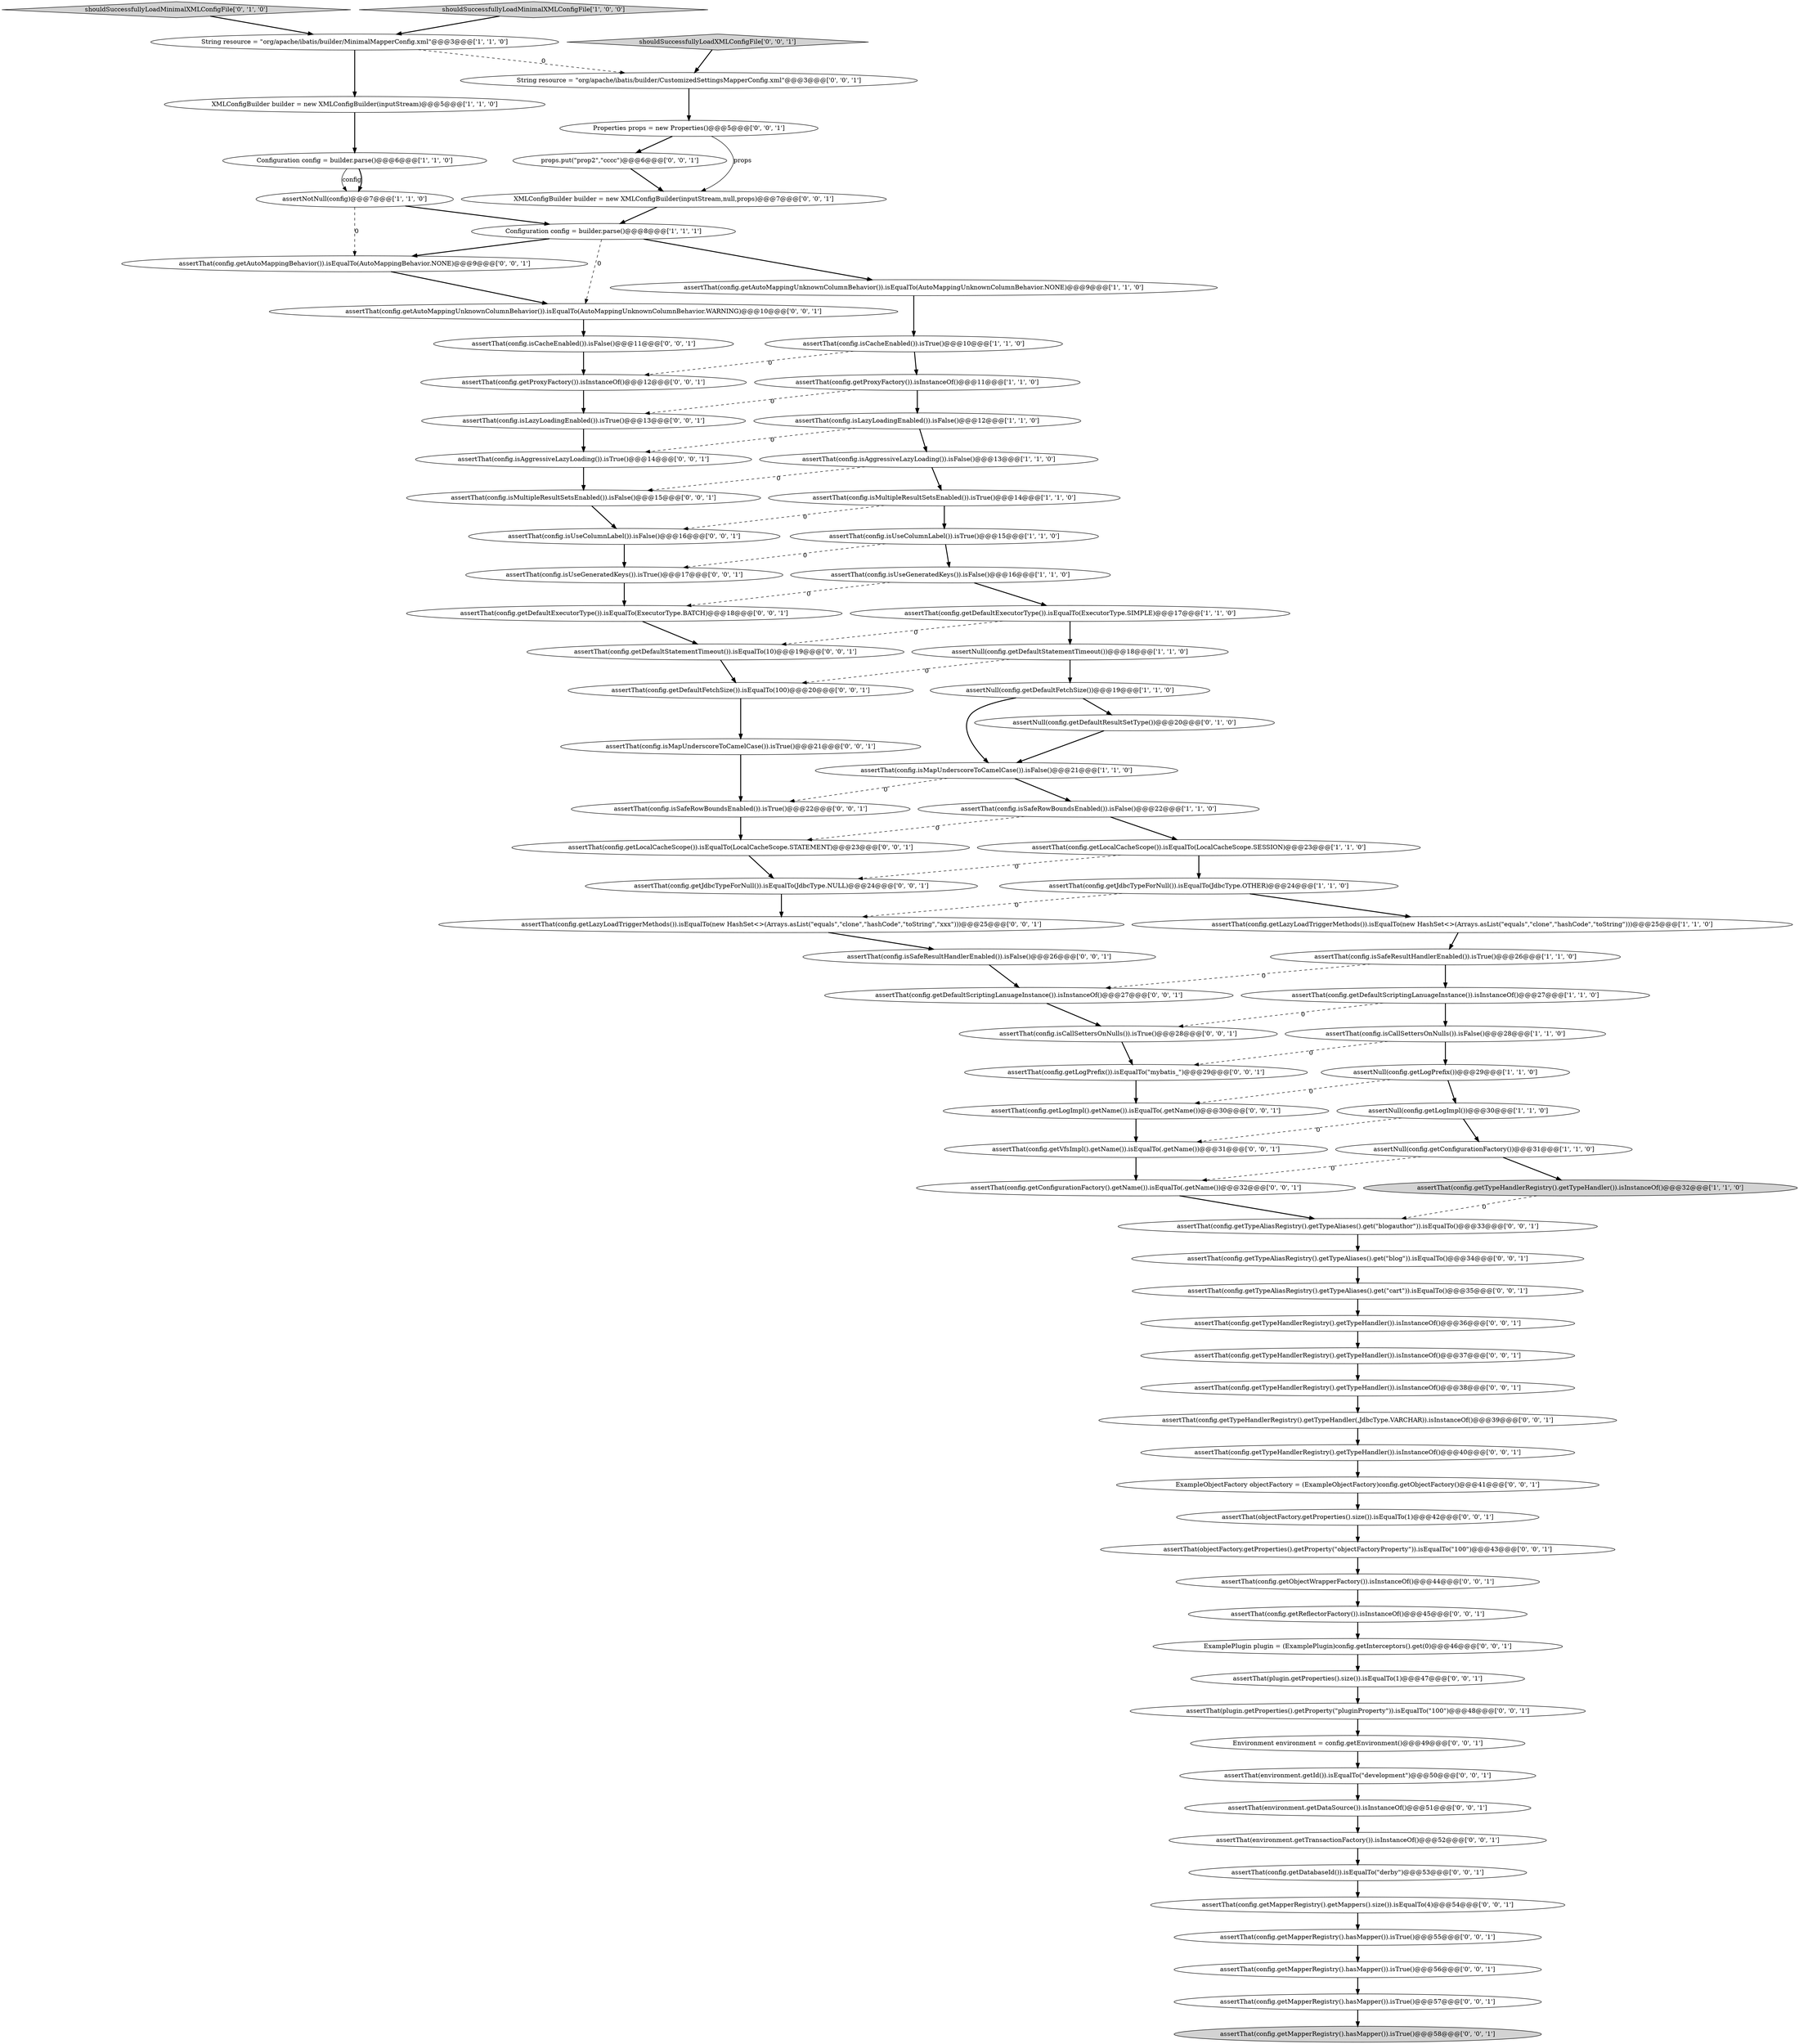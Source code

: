 digraph {
14 [style = filled, label = "assertThat(config.isMultipleResultSetsEnabled()).isTrue()@@@14@@@['1', '1', '0']", fillcolor = white, shape = ellipse image = "AAA0AAABBB1BBB"];
18 [style = filled, label = "assertThat(config.isMapUnderscoreToCamelCase()).isFalse()@@@21@@@['1', '1', '0']", fillcolor = white, shape = ellipse image = "AAA0AAABBB1BBB"];
57 [style = filled, label = "assertThat(config.getDefaultFetchSize()).isEqualTo(100)@@@20@@@['0', '0', '1']", fillcolor = white, shape = ellipse image = "AAA0AAABBB3BBB"];
83 [style = filled, label = "assertThat(config.isMultipleResultSetsEnabled()).isFalse()@@@15@@@['0', '0', '1']", fillcolor = white, shape = ellipse image = "AAA0AAABBB3BBB"];
3 [style = filled, label = "assertNull(config.getDefaultStatementTimeout())@@@18@@@['1', '1', '0']", fillcolor = white, shape = ellipse image = "AAA0AAABBB1BBB"];
29 [style = filled, label = "assertNull(config.getDefaultResultSetType())@@@20@@@['0', '1', '0']", fillcolor = white, shape = ellipse image = "AAA1AAABBB2BBB"];
13 [style = filled, label = "assertThat(config.isCallSettersOnNulls()).isFalse()@@@28@@@['1', '1', '0']", fillcolor = white, shape = ellipse image = "AAA0AAABBB1BBB"];
52 [style = filled, label = "assertThat(config.getMapperRegistry().hasMapper()).isTrue()@@@55@@@['0', '0', '1']", fillcolor = white, shape = ellipse image = "AAA0AAABBB3BBB"];
5 [style = filled, label = "String resource = \"org/apache/ibatis/builder/MinimalMapperConfig.xml\"@@@3@@@['1', '1', '0']", fillcolor = white, shape = ellipse image = "AAA0AAABBB1BBB"];
21 [style = filled, label = "assertThat(config.getJdbcTypeForNull()).isEqualTo(JdbcType.OTHER)@@@24@@@['1', '1', '0']", fillcolor = white, shape = ellipse image = "AAA0AAABBB1BBB"];
43 [style = filled, label = "assertThat(config.getVfsImpl().getName()).isEqualTo(.getName())@@@31@@@['0', '0', '1']", fillcolor = white, shape = ellipse image = "AAA0AAABBB3BBB"];
60 [style = filled, label = "assertThat(config.getTypeHandlerRegistry().getTypeHandler(,JdbcType.VARCHAR)).isInstanceOf()@@@39@@@['0', '0', '1']", fillcolor = white, shape = ellipse image = "AAA0AAABBB3BBB"];
68 [style = filled, label = "shouldSuccessfullyLoadXMLConfigFile['0', '0', '1']", fillcolor = lightgray, shape = diamond image = "AAA0AAABBB3BBB"];
37 [style = filled, label = "ExampleObjectFactory objectFactory = (ExampleObjectFactory)config.getObjectFactory()@@@41@@@['0', '0', '1']", fillcolor = white, shape = ellipse image = "AAA0AAABBB3BBB"];
42 [style = filled, label = "assertThat(config.isUseColumnLabel()).isFalse()@@@16@@@['0', '0', '1']", fillcolor = white, shape = ellipse image = "AAA0AAABBB3BBB"];
84 [style = filled, label = "assertThat(config.getTypeAliasRegistry().getTypeAliases().get(\"blog\")).isEqualTo()@@@34@@@['0', '0', '1']", fillcolor = white, shape = ellipse image = "AAA0AAABBB3BBB"];
32 [style = filled, label = "assertThat(config.getDefaultStatementTimeout()).isEqualTo(10)@@@19@@@['0', '0', '1']", fillcolor = white, shape = ellipse image = "AAA0AAABBB3BBB"];
70 [style = filled, label = "assertThat(config.getLogImpl().getName()).isEqualTo(.getName())@@@30@@@['0', '0', '1']", fillcolor = white, shape = ellipse image = "AAA0AAABBB3BBB"];
19 [style = filled, label = "assertThat(config.getProxyFactory()).isInstanceOf()@@@11@@@['1', '1', '0']", fillcolor = white, shape = ellipse image = "AAA0AAABBB1BBB"];
7 [style = filled, label = "assertThat(config.isSafeResultHandlerEnabled()).isTrue()@@@26@@@['1', '1', '0']", fillcolor = white, shape = ellipse image = "AAA0AAABBB1BBB"];
28 [style = filled, label = "assertThat(config.getLazyLoadTriggerMethods()).isEqualTo(new HashSet<>(Arrays.asList(\"equals\",\"clone\",\"hashCode\",\"toString\")))@@@25@@@['1', '1', '0']", fillcolor = white, shape = ellipse image = "AAA0AAABBB1BBB"];
81 [style = filled, label = "assertThat(config.isUseGeneratedKeys()).isTrue()@@@17@@@['0', '0', '1']", fillcolor = white, shape = ellipse image = "AAA0AAABBB3BBB"];
8 [style = filled, label = "Configuration config = builder.parse()@@@6@@@['1', '1', '0']", fillcolor = white, shape = ellipse image = "AAA0AAABBB1BBB"];
51 [style = filled, label = "assertThat(config.getTypeAliasRegistry().getTypeAliases().get(\"cart\")).isEqualTo()@@@35@@@['0', '0', '1']", fillcolor = white, shape = ellipse image = "AAA0AAABBB3BBB"];
41 [style = filled, label = "assertThat(config.getAutoMappingBehavior()).isEqualTo(AutoMappingBehavior.NONE)@@@9@@@['0', '0', '1']", fillcolor = white, shape = ellipse image = "AAA0AAABBB3BBB"];
25 [style = filled, label = "assertThat(config.isLazyLoadingEnabled()).isFalse()@@@12@@@['1', '1', '0']", fillcolor = white, shape = ellipse image = "AAA0AAABBB1BBB"];
62 [style = filled, label = "assertThat(config.isAggressiveLazyLoading()).isTrue()@@@14@@@['0', '0', '1']", fillcolor = white, shape = ellipse image = "AAA0AAABBB3BBB"];
11 [style = filled, label = "assertThat(config.isUseColumnLabel()).isTrue()@@@15@@@['1', '1', '0']", fillcolor = white, shape = ellipse image = "AAA0AAABBB1BBB"];
35 [style = filled, label = "assertThat(config.isSafeRowBoundsEnabled()).isTrue()@@@22@@@['0', '0', '1']", fillcolor = white, shape = ellipse image = "AAA0AAABBB3BBB"];
55 [style = filled, label = "assertThat(config.getTypeHandlerRegistry().getTypeHandler()).isInstanceOf()@@@38@@@['0', '0', '1']", fillcolor = white, shape = ellipse image = "AAA0AAABBB3BBB"];
39 [style = filled, label = "assertThat(config.getDefaultExecutorType()).isEqualTo(ExecutorType.BATCH)@@@18@@@['0', '0', '1']", fillcolor = white, shape = ellipse image = "AAA0AAABBB3BBB"];
1 [style = filled, label = "assertThat(config.isSafeRowBoundsEnabled()).isFalse()@@@22@@@['1', '1', '0']", fillcolor = white, shape = ellipse image = "AAA0AAABBB1BBB"];
49 [style = filled, label = "assertThat(config.isLazyLoadingEnabled()).isTrue()@@@13@@@['0', '0', '1']", fillcolor = white, shape = ellipse image = "AAA0AAABBB3BBB"];
30 [style = filled, label = "shouldSuccessfullyLoadMinimalXMLConfigFile['0', '1', '0']", fillcolor = lightgray, shape = diamond image = "AAA0AAABBB2BBB"];
45 [style = filled, label = "Properties props = new Properties()@@@5@@@['0', '0', '1']", fillcolor = white, shape = ellipse image = "AAA0AAABBB3BBB"];
56 [style = filled, label = "assertThat(environment.getTransactionFactory()).isInstanceOf()@@@52@@@['0', '0', '1']", fillcolor = white, shape = ellipse image = "AAA0AAABBB3BBB"];
33 [style = filled, label = "assertThat(config.getMapperRegistry().getMappers().size()).isEqualTo(4)@@@54@@@['0', '0', '1']", fillcolor = white, shape = ellipse image = "AAA0AAABBB3BBB"];
58 [style = filled, label = "assertThat(config.getLocalCacheScope()).isEqualTo(LocalCacheScope.STATEMENT)@@@23@@@['0', '0', '1']", fillcolor = white, shape = ellipse image = "AAA0AAABBB3BBB"];
80 [style = filled, label = "ExamplePlugin plugin = (ExamplePlugin)config.getInterceptors().get(0)@@@46@@@['0', '0', '1']", fillcolor = white, shape = ellipse image = "AAA0AAABBB3BBB"];
77 [style = filled, label = "assertThat(config.getReflectorFactory()).isInstanceOf()@@@45@@@['0', '0', '1']", fillcolor = white, shape = ellipse image = "AAA0AAABBB3BBB"];
71 [style = filled, label = "assertThat(config.isCacheEnabled()).isFalse()@@@11@@@['0', '0', '1']", fillcolor = white, shape = ellipse image = "AAA0AAABBB3BBB"];
85 [style = filled, label = "assertThat(config.getTypeHandlerRegistry().getTypeHandler()).isInstanceOf()@@@36@@@['0', '0', '1']", fillcolor = white, shape = ellipse image = "AAA0AAABBB3BBB"];
36 [style = filled, label = "assertThat(config.getTypeAliasRegistry().getTypeAliases().get(\"blogauthor\")).isEqualTo()@@@33@@@['0', '0', '1']", fillcolor = white, shape = ellipse image = "AAA0AAABBB3BBB"];
12 [style = filled, label = "assertThat(config.getLocalCacheScope()).isEqualTo(LocalCacheScope.SESSION)@@@23@@@['1', '1', '0']", fillcolor = white, shape = ellipse image = "AAA0AAABBB1BBB"];
31 [style = filled, label = "assertThat(environment.getDataSource()).isInstanceOf()@@@51@@@['0', '0', '1']", fillcolor = white, shape = ellipse image = "AAA0AAABBB3BBB"];
66 [style = filled, label = "assertThat(objectFactory.getProperties().getProperty(\"objectFactoryProperty\")).isEqualTo(\"100\")@@@43@@@['0', '0', '1']", fillcolor = white, shape = ellipse image = "AAA0AAABBB3BBB"];
53 [style = filled, label = "assertThat(environment.getId()).isEqualTo(\"development\")@@@50@@@['0', '0', '1']", fillcolor = white, shape = ellipse image = "AAA0AAABBB3BBB"];
48 [style = filled, label = "assertThat(config.getMapperRegistry().hasMapper()).isTrue()@@@57@@@['0', '0', '1']", fillcolor = white, shape = ellipse image = "AAA0AAABBB3BBB"];
47 [style = filled, label = "assertThat(config.getDatabaseId()).isEqualTo(\"derby\")@@@53@@@['0', '0', '1']", fillcolor = white, shape = ellipse image = "AAA0AAABBB3BBB"];
82 [style = filled, label = "assertThat(config.getProxyFactory()).isInstanceOf()@@@12@@@['0', '0', '1']", fillcolor = white, shape = ellipse image = "AAA0AAABBB3BBB"];
46 [style = filled, label = "assertThat(objectFactory.getProperties().size()).isEqualTo(1)@@@42@@@['0', '0', '1']", fillcolor = white, shape = ellipse image = "AAA0AAABBB3BBB"];
74 [style = filled, label = "assertThat(config.isCallSettersOnNulls()).isTrue()@@@28@@@['0', '0', '1']", fillcolor = white, shape = ellipse image = "AAA0AAABBB3BBB"];
64 [style = filled, label = "assertThat(config.getLazyLoadTriggerMethods()).isEqualTo(new HashSet<>(Arrays.asList(\"equals\",\"clone\",\"hashCode\",\"toString\",\"xxx\")))@@@25@@@['0', '0', '1']", fillcolor = white, shape = ellipse image = "AAA0AAABBB3BBB"];
59 [style = filled, label = "assertThat(config.getAutoMappingUnknownColumnBehavior()).isEqualTo(AutoMappingUnknownColumnBehavior.WARNING)@@@10@@@['0', '0', '1']", fillcolor = white, shape = ellipse image = "AAA0AAABBB3BBB"];
4 [style = filled, label = "shouldSuccessfullyLoadMinimalXMLConfigFile['1', '0', '0']", fillcolor = lightgray, shape = diamond image = "AAA0AAABBB1BBB"];
15 [style = filled, label = "assertNull(config.getDefaultFetchSize())@@@19@@@['1', '1', '0']", fillcolor = white, shape = ellipse image = "AAA0AAABBB1BBB"];
10 [style = filled, label = "assertThat(config.isCacheEnabled()).isTrue()@@@10@@@['1', '1', '0']", fillcolor = white, shape = ellipse image = "AAA0AAABBB1BBB"];
27 [style = filled, label = "Configuration config = builder.parse()@@@8@@@['1', '1', '1']", fillcolor = white, shape = ellipse image = "AAA0AAABBB1BBB"];
23 [style = filled, label = "XMLConfigBuilder builder = new XMLConfigBuilder(inputStream)@@@5@@@['1', '1', '0']", fillcolor = white, shape = ellipse image = "AAA0AAABBB1BBB"];
79 [style = filled, label = "assertThat(plugin.getProperties().size()).isEqualTo(1)@@@47@@@['0', '0', '1']", fillcolor = white, shape = ellipse image = "AAA0AAABBB3BBB"];
50 [style = filled, label = "assertThat(config.getObjectWrapperFactory()).isInstanceOf()@@@44@@@['0', '0', '1']", fillcolor = white, shape = ellipse image = "AAA0AAABBB3BBB"];
75 [style = filled, label = "assertThat(config.getTypeHandlerRegistry().getTypeHandler()).isInstanceOf()@@@40@@@['0', '0', '1']", fillcolor = white, shape = ellipse image = "AAA0AAABBB3BBB"];
20 [style = filled, label = "assertThat(config.isUseGeneratedKeys()).isFalse()@@@16@@@['1', '1', '0']", fillcolor = white, shape = ellipse image = "AAA0AAABBB1BBB"];
65 [style = filled, label = "Environment environment = config.getEnvironment()@@@49@@@['0', '0', '1']", fillcolor = white, shape = ellipse image = "AAA0AAABBB3BBB"];
40 [style = filled, label = "assertThat(plugin.getProperties().getProperty(\"pluginProperty\")).isEqualTo(\"100\")@@@48@@@['0', '0', '1']", fillcolor = white, shape = ellipse image = "AAA0AAABBB3BBB"];
6 [style = filled, label = "assertNull(config.getConfigurationFactory())@@@31@@@['1', '1', '0']", fillcolor = white, shape = ellipse image = "AAA0AAABBB1BBB"];
26 [style = filled, label = "assertNotNull(config)@@@7@@@['1', '1', '0']", fillcolor = white, shape = ellipse image = "AAA0AAABBB1BBB"];
22 [style = filled, label = "assertNull(config.getLogImpl())@@@30@@@['1', '1', '0']", fillcolor = white, shape = ellipse image = "AAA0AAABBB1BBB"];
9 [style = filled, label = "assertThat(config.getDefaultExecutorType()).isEqualTo(ExecutorType.SIMPLE)@@@17@@@['1', '1', '0']", fillcolor = white, shape = ellipse image = "AAA0AAABBB1BBB"];
72 [style = filled, label = "assertThat(config.getMapperRegistry().hasMapper()).isTrue()@@@58@@@['0', '0', '1']", fillcolor = lightgray, shape = ellipse image = "AAA0AAABBB3BBB"];
44 [style = filled, label = "assertThat(config.getDefaultScriptingLanuageInstance()).isInstanceOf()@@@27@@@['0', '0', '1']", fillcolor = white, shape = ellipse image = "AAA0AAABBB3BBB"];
0 [style = filled, label = "assertThat(config.getAutoMappingUnknownColumnBehavior()).isEqualTo(AutoMappingUnknownColumnBehavior.NONE)@@@9@@@['1', '1', '0']", fillcolor = white, shape = ellipse image = "AAA0AAABBB1BBB"];
76 [style = filled, label = "assertThat(config.getConfigurationFactory().getName()).isEqualTo(.getName())@@@32@@@['0', '0', '1']", fillcolor = white, shape = ellipse image = "AAA0AAABBB3BBB"];
17 [style = filled, label = "assertThat(config.isAggressiveLazyLoading()).isFalse()@@@13@@@['1', '1', '0']", fillcolor = white, shape = ellipse image = "AAA0AAABBB1BBB"];
2 [style = filled, label = "assertNull(config.getLogPrefix())@@@29@@@['1', '1', '0']", fillcolor = white, shape = ellipse image = "AAA0AAABBB1BBB"];
73 [style = filled, label = "props.put(\"prop2\",\"cccc\")@@@6@@@['0', '0', '1']", fillcolor = white, shape = ellipse image = "AAA0AAABBB3BBB"];
54 [style = filled, label = "assertThat(config.getTypeHandlerRegistry().getTypeHandler()).isInstanceOf()@@@37@@@['0', '0', '1']", fillcolor = white, shape = ellipse image = "AAA0AAABBB3BBB"];
34 [style = filled, label = "assertThat(config.isMapUnderscoreToCamelCase()).isTrue()@@@21@@@['0', '0', '1']", fillcolor = white, shape = ellipse image = "AAA0AAABBB3BBB"];
16 [style = filled, label = "assertThat(config.getDefaultScriptingLanuageInstance()).isInstanceOf()@@@27@@@['1', '1', '0']", fillcolor = white, shape = ellipse image = "AAA0AAABBB1BBB"];
78 [style = filled, label = "assertThat(config.isSafeResultHandlerEnabled()).isFalse()@@@26@@@['0', '0', '1']", fillcolor = white, shape = ellipse image = "AAA0AAABBB3BBB"];
61 [style = filled, label = "String resource = \"org/apache/ibatis/builder/CustomizedSettingsMapperConfig.xml\"@@@3@@@['0', '0', '1']", fillcolor = white, shape = ellipse image = "AAA0AAABBB3BBB"];
38 [style = filled, label = "assertThat(config.getMapperRegistry().hasMapper()).isTrue()@@@56@@@['0', '0', '1']", fillcolor = white, shape = ellipse image = "AAA0AAABBB3BBB"];
24 [style = filled, label = "assertThat(config.getTypeHandlerRegistry().getTypeHandler()).isInstanceOf()@@@32@@@['1', '1', '0']", fillcolor = lightgray, shape = ellipse image = "AAA0AAABBB1BBB"];
69 [style = filled, label = "XMLConfigBuilder builder = new XMLConfigBuilder(inputStream,null,props)@@@7@@@['0', '0', '1']", fillcolor = white, shape = ellipse image = "AAA0AAABBB3BBB"];
67 [style = filled, label = "assertThat(config.getLogPrefix()).isEqualTo(\"mybatis_\")@@@29@@@['0', '0', '1']", fillcolor = white, shape = ellipse image = "AAA0AAABBB3BBB"];
63 [style = filled, label = "assertThat(config.getJdbcTypeForNull()).isEqualTo(JdbcType.NULL)@@@24@@@['0', '0', '1']", fillcolor = white, shape = ellipse image = "AAA0AAABBB3BBB"];
80->79 [style = bold, label=""];
16->74 [style = dashed, label="0"];
50->77 [style = bold, label=""];
62->83 [style = bold, label=""];
33->52 [style = bold, label=""];
20->39 [style = dashed, label="0"];
17->83 [style = dashed, label="0"];
47->33 [style = bold, label=""];
69->27 [style = bold, label=""];
39->32 [style = bold, label=""];
17->14 [style = bold, label=""];
25->17 [style = bold, label=""];
14->11 [style = bold, label=""];
16->13 [style = bold, label=""];
53->31 [style = bold, label=""];
45->73 [style = bold, label=""];
26->41 [style = dashed, label="0"];
85->54 [style = bold, label=""];
3->57 [style = dashed, label="0"];
8->26 [style = solid, label="config"];
22->43 [style = dashed, label="0"];
6->76 [style = dashed, label="0"];
31->56 [style = bold, label=""];
77->80 [style = bold, label=""];
46->66 [style = bold, label=""];
21->64 [style = dashed, label="0"];
63->64 [style = bold, label=""];
68->61 [style = bold, label=""];
11->20 [style = bold, label=""];
12->63 [style = dashed, label="0"];
8->26 [style = bold, label=""];
1->12 [style = bold, label=""];
48->72 [style = bold, label=""];
7->16 [style = bold, label=""];
2->70 [style = dashed, label="0"];
43->76 [style = bold, label=""];
35->58 [style = bold, label=""];
11->81 [style = dashed, label="0"];
41->59 [style = bold, label=""];
38->48 [style = bold, label=""];
25->62 [style = dashed, label="0"];
5->61 [style = dashed, label="0"];
13->67 [style = dashed, label="0"];
34->35 [style = bold, label=""];
60->75 [style = bold, label=""];
79->40 [style = bold, label=""];
59->71 [style = bold, label=""];
7->44 [style = dashed, label="0"];
27->41 [style = bold, label=""];
15->29 [style = bold, label=""];
19->49 [style = dashed, label="0"];
27->59 [style = dashed, label="0"];
75->37 [style = bold, label=""];
18->35 [style = dashed, label="0"];
15->18 [style = bold, label=""];
22->6 [style = bold, label=""];
24->36 [style = dashed, label="0"];
71->82 [style = bold, label=""];
58->63 [style = bold, label=""];
6->24 [style = bold, label=""];
73->69 [style = bold, label=""];
74->67 [style = bold, label=""];
45->69 [style = solid, label="props"];
19->25 [style = bold, label=""];
82->49 [style = bold, label=""];
70->43 [style = bold, label=""];
56->47 [style = bold, label=""];
65->53 [style = bold, label=""];
18->1 [style = bold, label=""];
20->9 [style = bold, label=""];
37->46 [style = bold, label=""];
61->45 [style = bold, label=""];
29->18 [style = bold, label=""];
66->50 [style = bold, label=""];
40->65 [style = bold, label=""];
36->84 [style = bold, label=""];
49->62 [style = bold, label=""];
42->81 [style = bold, label=""];
67->70 [style = bold, label=""];
28->7 [style = bold, label=""];
54->55 [style = bold, label=""];
57->34 [style = bold, label=""];
81->39 [style = bold, label=""];
4->5 [style = bold, label=""];
27->0 [style = bold, label=""];
9->3 [style = bold, label=""];
12->21 [style = bold, label=""];
44->74 [style = bold, label=""];
83->42 [style = bold, label=""];
14->42 [style = dashed, label="0"];
76->36 [style = bold, label=""];
26->27 [style = bold, label=""];
52->38 [style = bold, label=""];
10->19 [style = bold, label=""];
1->58 [style = dashed, label="0"];
0->10 [style = bold, label=""];
84->51 [style = bold, label=""];
78->44 [style = bold, label=""];
9->32 [style = dashed, label="0"];
5->23 [style = bold, label=""];
23->8 [style = bold, label=""];
2->22 [style = bold, label=""];
30->5 [style = bold, label=""];
10->82 [style = dashed, label="0"];
55->60 [style = bold, label=""];
3->15 [style = bold, label=""];
13->2 [style = bold, label=""];
32->57 [style = bold, label=""];
64->78 [style = bold, label=""];
21->28 [style = bold, label=""];
51->85 [style = bold, label=""];
}

